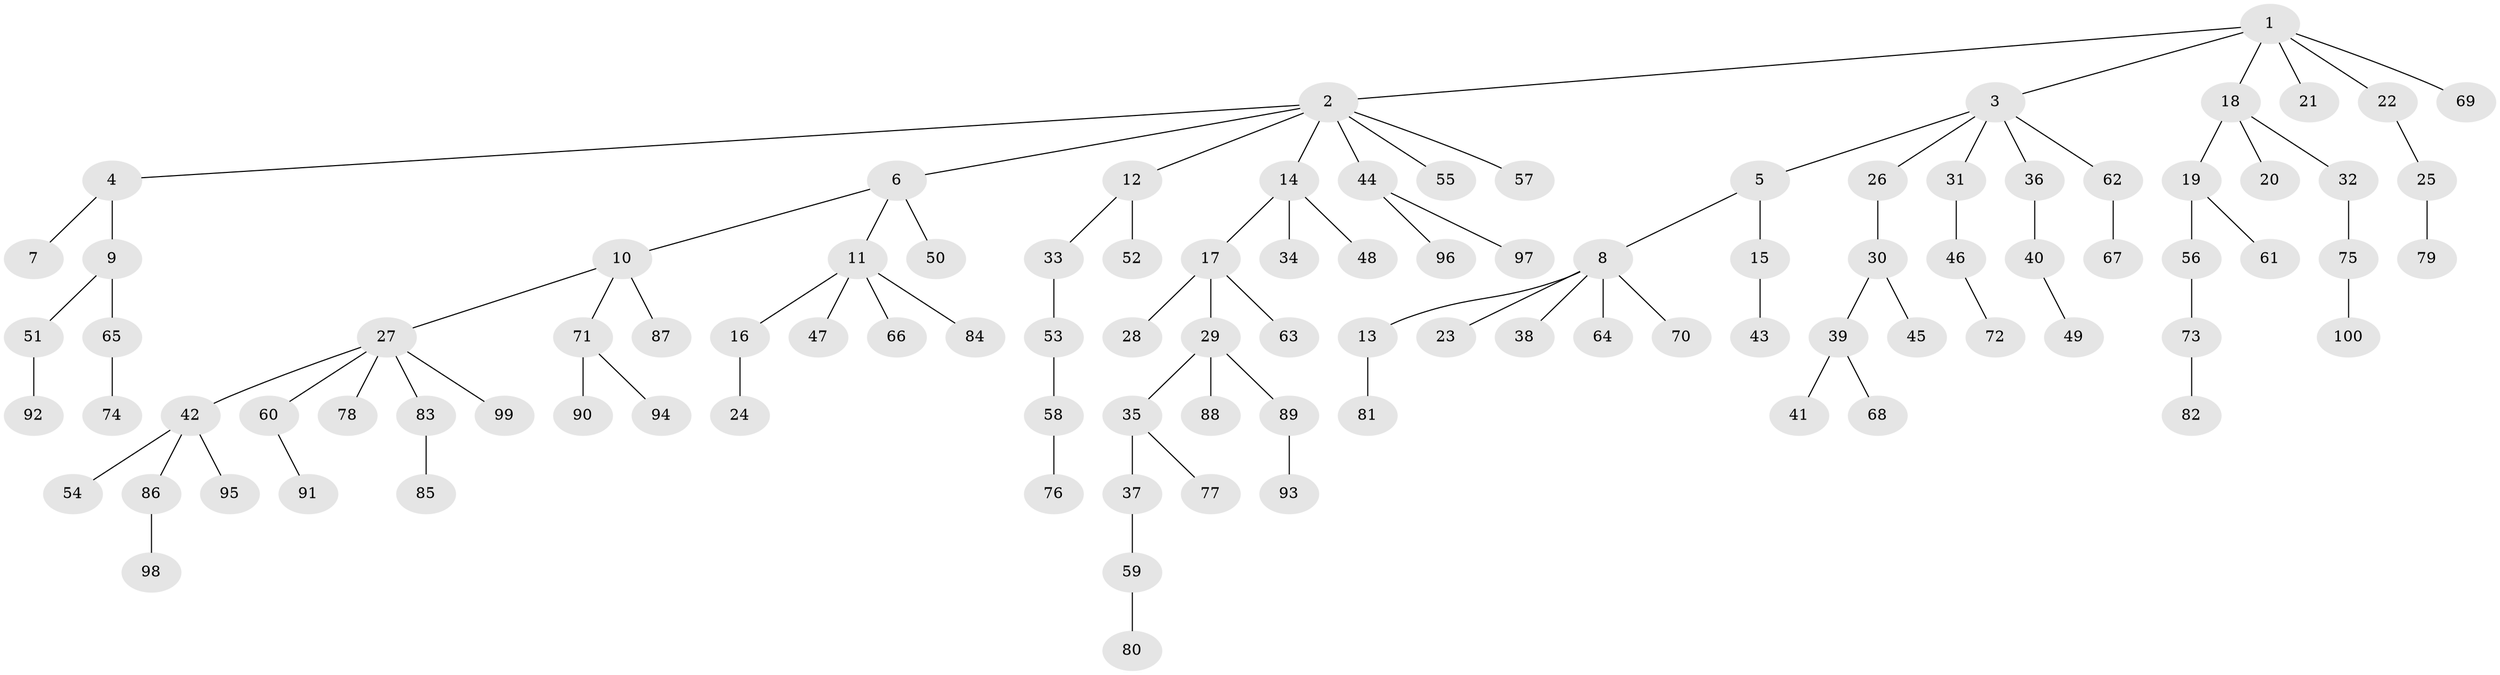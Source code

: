 // coarse degree distribution, {8: 0.014492753623188406, 9: 0.014492753623188406, 6: 0.043478260869565216, 3: 0.07246376811594203, 1: 0.5942028985507246, 5: 0.043478260869565216, 2: 0.21739130434782608}
// Generated by graph-tools (version 1.1) at 2025/42/03/06/25 10:42:04]
// undirected, 100 vertices, 99 edges
graph export_dot {
graph [start="1"]
  node [color=gray90,style=filled];
  1;
  2;
  3;
  4;
  5;
  6;
  7;
  8;
  9;
  10;
  11;
  12;
  13;
  14;
  15;
  16;
  17;
  18;
  19;
  20;
  21;
  22;
  23;
  24;
  25;
  26;
  27;
  28;
  29;
  30;
  31;
  32;
  33;
  34;
  35;
  36;
  37;
  38;
  39;
  40;
  41;
  42;
  43;
  44;
  45;
  46;
  47;
  48;
  49;
  50;
  51;
  52;
  53;
  54;
  55;
  56;
  57;
  58;
  59;
  60;
  61;
  62;
  63;
  64;
  65;
  66;
  67;
  68;
  69;
  70;
  71;
  72;
  73;
  74;
  75;
  76;
  77;
  78;
  79;
  80;
  81;
  82;
  83;
  84;
  85;
  86;
  87;
  88;
  89;
  90;
  91;
  92;
  93;
  94;
  95;
  96;
  97;
  98;
  99;
  100;
  1 -- 2;
  1 -- 3;
  1 -- 18;
  1 -- 21;
  1 -- 22;
  1 -- 69;
  2 -- 4;
  2 -- 6;
  2 -- 12;
  2 -- 14;
  2 -- 44;
  2 -- 55;
  2 -- 57;
  3 -- 5;
  3 -- 26;
  3 -- 31;
  3 -- 36;
  3 -- 62;
  4 -- 7;
  4 -- 9;
  5 -- 8;
  5 -- 15;
  6 -- 10;
  6 -- 11;
  6 -- 50;
  8 -- 13;
  8 -- 23;
  8 -- 38;
  8 -- 64;
  8 -- 70;
  9 -- 51;
  9 -- 65;
  10 -- 27;
  10 -- 71;
  10 -- 87;
  11 -- 16;
  11 -- 47;
  11 -- 66;
  11 -- 84;
  12 -- 33;
  12 -- 52;
  13 -- 81;
  14 -- 17;
  14 -- 34;
  14 -- 48;
  15 -- 43;
  16 -- 24;
  17 -- 28;
  17 -- 29;
  17 -- 63;
  18 -- 19;
  18 -- 20;
  18 -- 32;
  19 -- 56;
  19 -- 61;
  22 -- 25;
  25 -- 79;
  26 -- 30;
  27 -- 42;
  27 -- 60;
  27 -- 78;
  27 -- 83;
  27 -- 99;
  29 -- 35;
  29 -- 88;
  29 -- 89;
  30 -- 39;
  30 -- 45;
  31 -- 46;
  32 -- 75;
  33 -- 53;
  35 -- 37;
  35 -- 77;
  36 -- 40;
  37 -- 59;
  39 -- 41;
  39 -- 68;
  40 -- 49;
  42 -- 54;
  42 -- 86;
  42 -- 95;
  44 -- 96;
  44 -- 97;
  46 -- 72;
  51 -- 92;
  53 -- 58;
  56 -- 73;
  58 -- 76;
  59 -- 80;
  60 -- 91;
  62 -- 67;
  65 -- 74;
  71 -- 90;
  71 -- 94;
  73 -- 82;
  75 -- 100;
  83 -- 85;
  86 -- 98;
  89 -- 93;
}
